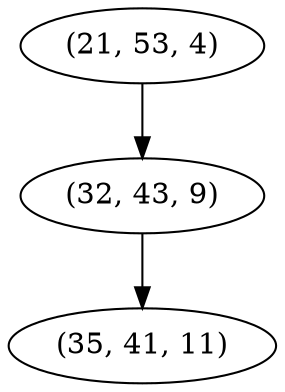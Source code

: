digraph tree {
    "(21, 53, 4)";
    "(32, 43, 9)";
    "(35, 41, 11)";
    "(21, 53, 4)" -> "(32, 43, 9)";
    "(32, 43, 9)" -> "(35, 41, 11)";
}
